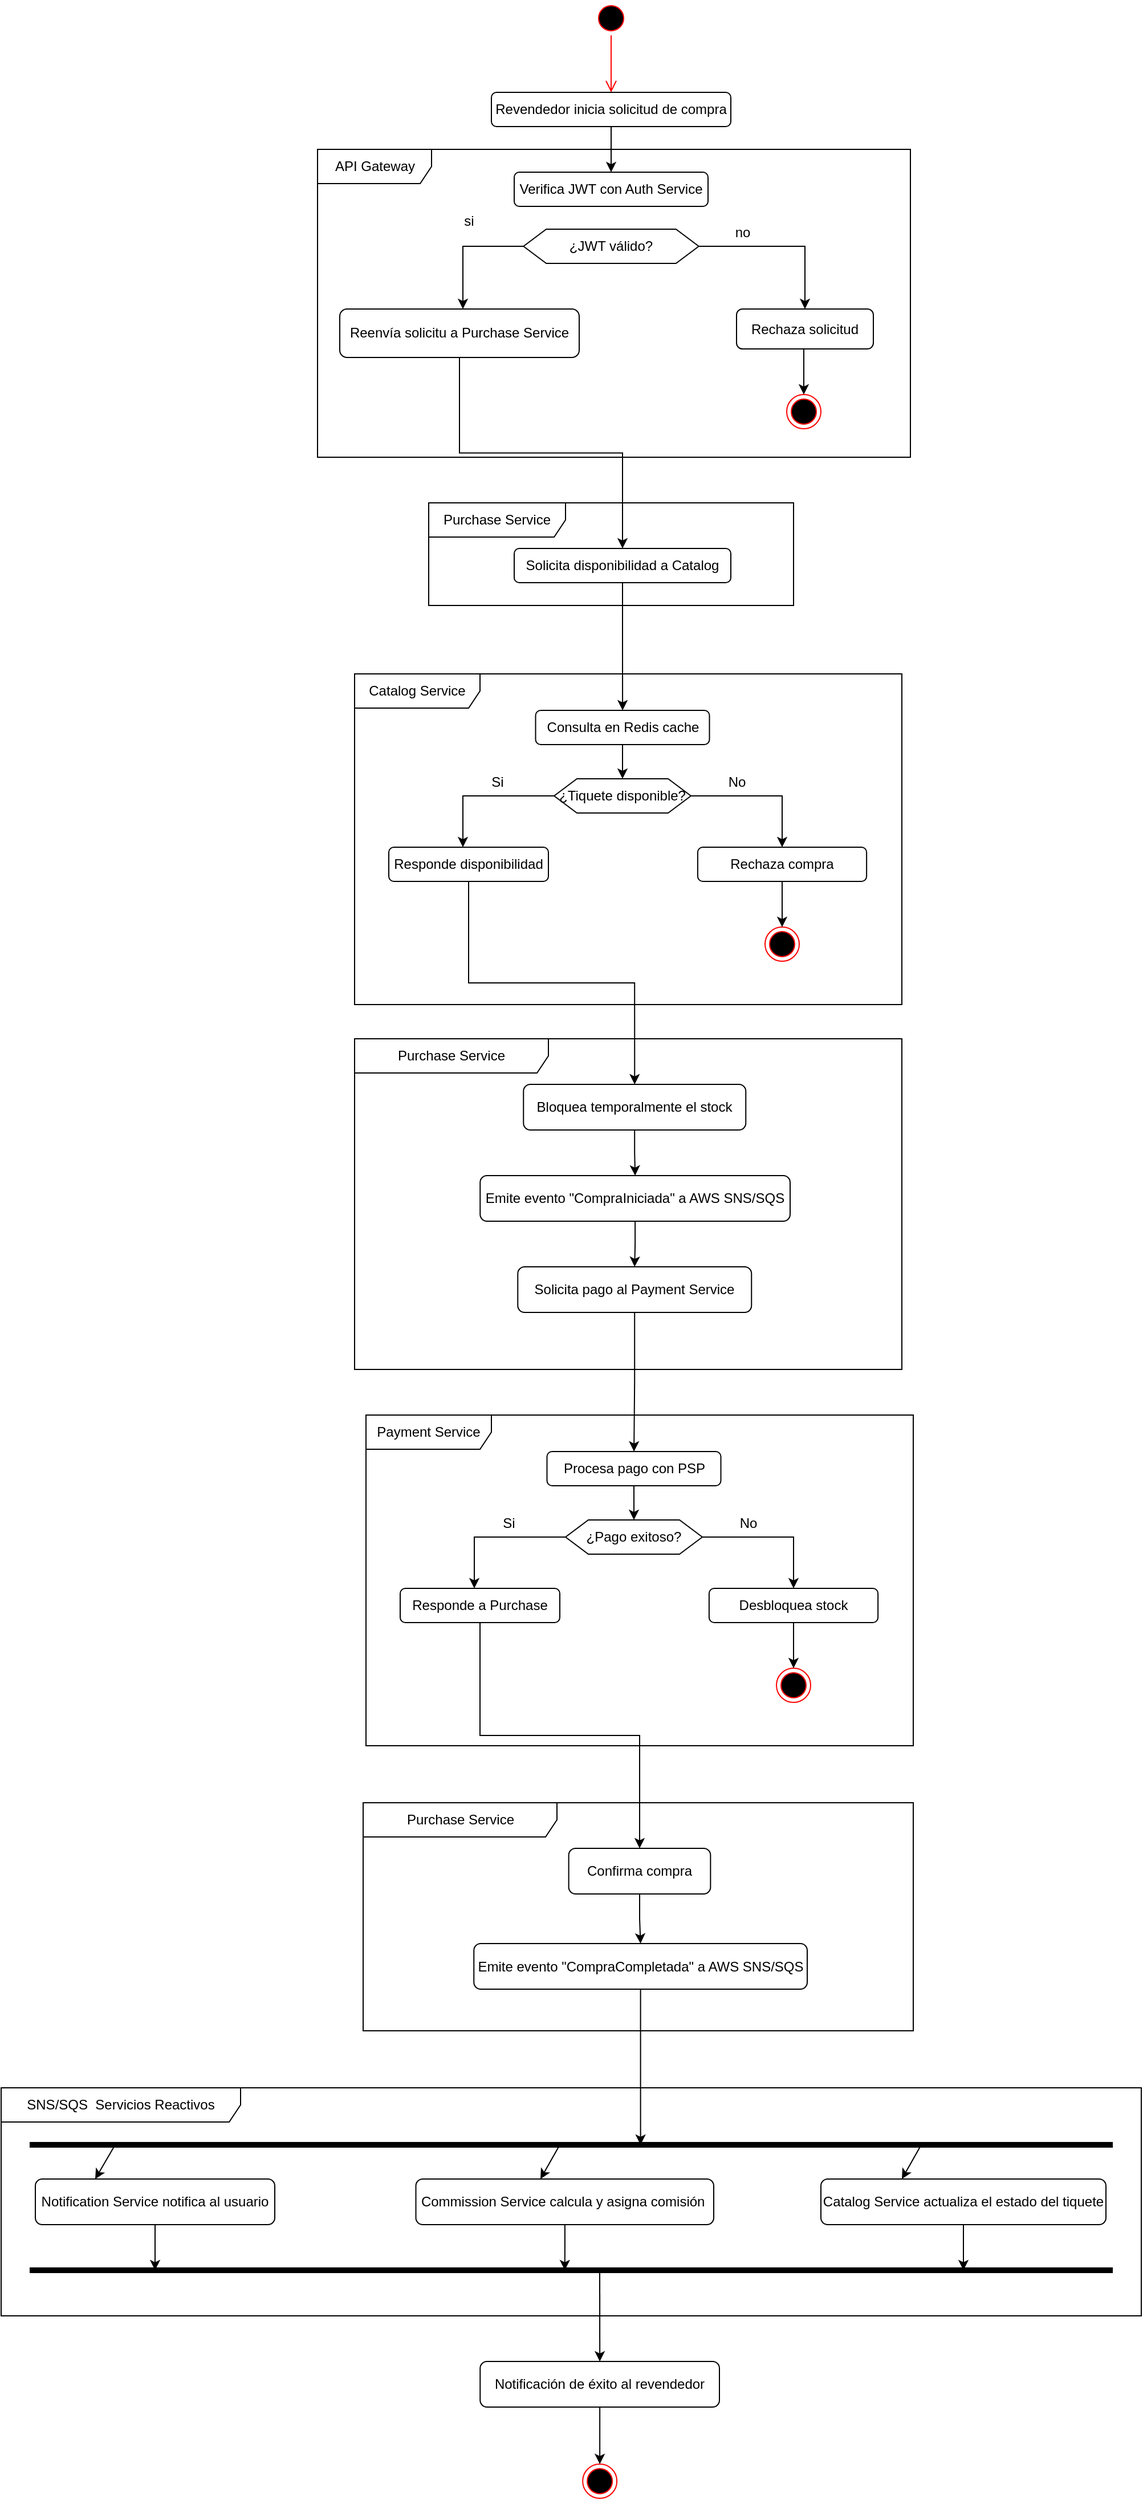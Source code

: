 <mxfile version="27.0.6">
  <diagram name="Página-1" id="Kp0aNfJd4wAw7293PqE-">
    <mxGraphModel dx="1925" dy="644" grid="1" gridSize="10" guides="1" tooltips="1" connect="1" arrows="1" fold="1" page="1" pageScale="1" pageWidth="827" pageHeight="1169" math="0" shadow="0">
      <root>
        <mxCell id="0" />
        <mxCell id="1" parent="0" />
        <mxCell id="RBG55LGAEwvpJu7ITOGa-1" value="API Gateway" style="shape=umlFrame;whiteSpace=wrap;html=1;pointerEvents=0;width=100;height=30;" parent="1" vertex="1">
          <mxGeometry x="47.5" y="140" width="520" height="270" as="geometry" />
        </mxCell>
        <mxCell id="RBG55LGAEwvpJu7ITOGa-2" value="" style="ellipse;html=1;shape=startState;fillColor=#000000;strokeColor=#ff0000;" parent="1" vertex="1">
          <mxGeometry x="290" y="10" width="30" height="30" as="geometry" />
        </mxCell>
        <mxCell id="RBG55LGAEwvpJu7ITOGa-3" value="" style="edgeStyle=orthogonalEdgeStyle;html=1;verticalAlign=bottom;endArrow=open;endSize=8;strokeColor=#ff0000;rounded=0;" parent="1" source="RBG55LGAEwvpJu7ITOGa-2" edge="1">
          <mxGeometry relative="1" as="geometry">
            <mxPoint x="305" y="90" as="targetPoint" />
          </mxGeometry>
        </mxCell>
        <mxCell id="RBG55LGAEwvpJu7ITOGa-5" style="edgeStyle=orthogonalEdgeStyle;rounded=0;orthogonalLoop=1;jettySize=auto;html=1;exitX=0.5;exitY=1;exitDx=0;exitDy=0;" parent="1" source="RBG55LGAEwvpJu7ITOGa-4" edge="1">
          <mxGeometry relative="1" as="geometry">
            <mxPoint x="305" y="160" as="targetPoint" />
          </mxGeometry>
        </mxCell>
        <mxCell id="RBG55LGAEwvpJu7ITOGa-4" value="Revendedor inicia solicitud de compra" style="rounded=1;whiteSpace=wrap;html=1;" parent="1" vertex="1">
          <mxGeometry x="200" y="90" width="210" height="30" as="geometry" />
        </mxCell>
        <mxCell id="RBG55LGAEwvpJu7ITOGa-6" value="Verifica JWT con Auth Service" style="rounded=1;whiteSpace=wrap;html=1;" parent="1" vertex="1">
          <mxGeometry x="220" y="160" width="170" height="30" as="geometry" />
        </mxCell>
        <mxCell id="RBG55LGAEwvpJu7ITOGa-13" value="Purchase Service" style="shape=umlFrame;whiteSpace=wrap;html=1;pointerEvents=0;width=120;height=30;" parent="1" vertex="1">
          <mxGeometry x="145" y="450" width="320" height="90" as="geometry" />
        </mxCell>
        <mxCell id="igf7tKfwfQtUwG6J0Bws-12" value="" style="edgeStyle=orthogonalEdgeStyle;rounded=0;orthogonalLoop=1;jettySize=auto;html=1;" edge="1" parent="1" source="RBG55LGAEwvpJu7ITOGa-27" target="RBG55LGAEwvpJu7ITOGa-43">
          <mxGeometry relative="1" as="geometry" />
        </mxCell>
        <mxCell id="RBG55LGAEwvpJu7ITOGa-27" value="Solicita disponibilidad a Catalog" style="rounded=1;whiteSpace=wrap;html=1;" parent="1" vertex="1">
          <mxGeometry x="220" y="490" width="190" height="30" as="geometry" />
        </mxCell>
        <mxCell id="RBG55LGAEwvpJu7ITOGa-42" value="Catalog Service" style="shape=umlFrame;whiteSpace=wrap;html=1;pointerEvents=0;width=110;height=30;" parent="1" vertex="1">
          <mxGeometry x="80" y="600" width="480" height="290" as="geometry" />
        </mxCell>
        <mxCell id="RBG55LGAEwvpJu7ITOGa-43" value="Consulta en Redis cache" style="rounded=1;whiteSpace=wrap;html=1;" parent="1" vertex="1">
          <mxGeometry x="238.75" y="632" width="152.5" height="30" as="geometry" />
        </mxCell>
        <mxCell id="RBG55LGAEwvpJu7ITOGa-44" value="¿Tiquete disponible?" style="shape=hexagon;perimeter=hexagonPerimeter2;whiteSpace=wrap;html=1;fixedSize=1;" parent="1" vertex="1">
          <mxGeometry x="255" y="692" width="120" height="30" as="geometry" />
        </mxCell>
        <mxCell id="RBG55LGAEwvpJu7ITOGa-45" value="Rechaza compra" style="rounded=1;whiteSpace=wrap;html=1;" parent="1" vertex="1">
          <mxGeometry x="380.94" y="752" width="148.13" height="30" as="geometry" />
        </mxCell>
        <mxCell id="igf7tKfwfQtUwG6J0Bws-19" style="edgeStyle=orthogonalEdgeStyle;rounded=0;orthogonalLoop=1;jettySize=auto;html=1;entryX=0.5;entryY=0;entryDx=0;entryDy=0;" edge="1" parent="1" source="RBG55LGAEwvpJu7ITOGa-47" target="igf7tKfwfQtUwG6J0Bws-16">
          <mxGeometry relative="1" as="geometry" />
        </mxCell>
        <mxCell id="RBG55LGAEwvpJu7ITOGa-47" value="Responde disponibilidad" style="rounded=1;whiteSpace=wrap;html=1;" parent="1" vertex="1">
          <mxGeometry x="110" y="752" width="140" height="30" as="geometry" />
        </mxCell>
        <mxCell id="RBG55LGAEwvpJu7ITOGa-51" value="" style="endArrow=classic;html=1;rounded=0;exitX=0.5;exitY=1;exitDx=0;exitDy=0;entryX=0.5;entryY=0;entryDx=0;entryDy=0;" parent="1" source="RBG55LGAEwvpJu7ITOGa-43" target="RBG55LGAEwvpJu7ITOGa-44" edge="1">
          <mxGeometry width="50" height="50" relative="1" as="geometry">
            <mxPoint x="75" y="862" as="sourcePoint" />
            <mxPoint x="125" y="812" as="targetPoint" />
          </mxGeometry>
        </mxCell>
        <mxCell id="RBG55LGAEwvpJu7ITOGa-52" value="" style="endArrow=classic;html=1;rounded=0;exitX=1;exitY=0.5;exitDx=0;exitDy=0;" parent="1" source="RBG55LGAEwvpJu7ITOGa-44" edge="1">
          <mxGeometry width="50" height="50" relative="1" as="geometry">
            <mxPoint x="425" y="722" as="sourcePoint" />
            <mxPoint x="455" y="752" as="targetPoint" />
            <Array as="points">
              <mxPoint x="455" y="707" />
            </Array>
          </mxGeometry>
        </mxCell>
        <mxCell id="RBG55LGAEwvpJu7ITOGa-53" value="No" style="text;html=1;align=center;verticalAlign=middle;resizable=0;points=[];autosize=1;strokeColor=none;fillColor=none;" parent="1" vertex="1">
          <mxGeometry x="395" y="680" width="40" height="30" as="geometry" />
        </mxCell>
        <mxCell id="RBG55LGAEwvpJu7ITOGa-54" value="" style="endArrow=classic;html=1;rounded=0;exitX=0;exitY=0.5;exitDx=0;exitDy=0;" parent="1" source="RBG55LGAEwvpJu7ITOGa-44" edge="1">
          <mxGeometry width="50" height="50" relative="1" as="geometry">
            <mxPoint x="145" y="752" as="sourcePoint" />
            <mxPoint x="175" y="752" as="targetPoint" />
            <Array as="points">
              <mxPoint x="175" y="707" />
            </Array>
          </mxGeometry>
        </mxCell>
        <mxCell id="RBG55LGAEwvpJu7ITOGa-55" value="Si" style="text;html=1;align=center;verticalAlign=middle;resizable=0;points=[];autosize=1;strokeColor=none;fillColor=none;" parent="1" vertex="1">
          <mxGeometry x="190" y="680" width="30" height="30" as="geometry" />
        </mxCell>
        <mxCell id="RBG55LGAEwvpJu7ITOGa-62" value="" style="ellipse;html=1;shape=endState;fillColor=#000000;strokeColor=#ff0000;" parent="1" vertex="1">
          <mxGeometry x="280.07" y="2170" width="30" height="30" as="geometry" />
        </mxCell>
        <mxCell id="igf7tKfwfQtUwG6J0Bws-3" value="" style="edgeStyle=orthogonalEdgeStyle;rounded=0;orthogonalLoop=1;jettySize=auto;html=1;" edge="1" parent="1" source="igf7tKfwfQtUwG6J0Bws-1" target="igf7tKfwfQtUwG6J0Bws-2">
          <mxGeometry relative="1" as="geometry" />
        </mxCell>
        <mxCell id="igf7tKfwfQtUwG6J0Bws-5" value="" style="edgeStyle=orthogonalEdgeStyle;rounded=0;orthogonalLoop=1;jettySize=auto;html=1;exitX=0;exitY=0.5;exitDx=0;exitDy=0;" edge="1" parent="1" source="igf7tKfwfQtUwG6J0Bws-1" target="igf7tKfwfQtUwG6J0Bws-4">
          <mxGeometry relative="1" as="geometry">
            <Array as="points">
              <mxPoint x="175" y="225" />
            </Array>
          </mxGeometry>
        </mxCell>
        <mxCell id="igf7tKfwfQtUwG6J0Bws-1" value="¿JWT válido?" style="shape=hexagon;perimeter=hexagonPerimeter2;whiteSpace=wrap;html=1;fixedSize=1;" vertex="1" parent="1">
          <mxGeometry x="228.13" y="210" width="153.75" height="30" as="geometry" />
        </mxCell>
        <mxCell id="igf7tKfwfQtUwG6J0Bws-2" value="Rechaza solicitud" style="rounded=1;whiteSpace=wrap;html=1;" vertex="1" parent="1">
          <mxGeometry x="415" y="280" width="120" height="35" as="geometry" />
        </mxCell>
        <mxCell id="igf7tKfwfQtUwG6J0Bws-11" style="edgeStyle=orthogonalEdgeStyle;rounded=0;orthogonalLoop=1;jettySize=auto;html=1;exitX=0.5;exitY=1;exitDx=0;exitDy=0;entryX=0.5;entryY=0;entryDx=0;entryDy=0;" edge="1" parent="1" source="igf7tKfwfQtUwG6J0Bws-4" target="RBG55LGAEwvpJu7ITOGa-27">
          <mxGeometry relative="1" as="geometry" />
        </mxCell>
        <mxCell id="igf7tKfwfQtUwG6J0Bws-4" value="Reenvía solicitu a Purchase Service" style="rounded=1;whiteSpace=wrap;html=1;" vertex="1" parent="1">
          <mxGeometry x="66.99" y="280" width="210.01" height="42.5" as="geometry" />
        </mxCell>
        <mxCell id="igf7tKfwfQtUwG6J0Bws-7" value="si" style="text;html=1;align=center;verticalAlign=middle;resizable=0;points=[];autosize=1;strokeColor=none;fillColor=none;" vertex="1" parent="1">
          <mxGeometry x="165" y="188" width="30" height="30" as="geometry" />
        </mxCell>
        <mxCell id="igf7tKfwfQtUwG6J0Bws-8" value="no" style="text;html=1;align=center;verticalAlign=middle;resizable=0;points=[];autosize=1;strokeColor=none;fillColor=none;" vertex="1" parent="1">
          <mxGeometry x="400" y="198" width="40" height="30" as="geometry" />
        </mxCell>
        <mxCell id="igf7tKfwfQtUwG6J0Bws-9" value="" style="ellipse;html=1;shape=endState;fillColor=#000000;strokeColor=#ff0000;" vertex="1" parent="1">
          <mxGeometry x="459" y="355" width="30" height="30" as="geometry" />
        </mxCell>
        <mxCell id="igf7tKfwfQtUwG6J0Bws-10" value="" style="endArrow=classic;html=1;rounded=0;exitX=0.5;exitY=1;exitDx=0;exitDy=0;entryX=0.5;entryY=0;entryDx=0;entryDy=0;" edge="1" parent="1" target="igf7tKfwfQtUwG6J0Bws-9">
          <mxGeometry width="50" height="50" relative="1" as="geometry">
            <mxPoint x="474" y="315" as="sourcePoint" />
            <mxPoint x="285" y="335" as="targetPoint" />
          </mxGeometry>
        </mxCell>
        <mxCell id="igf7tKfwfQtUwG6J0Bws-13" value="" style="ellipse;html=1;shape=endState;fillColor=#000000;strokeColor=#ff0000;" vertex="1" parent="1">
          <mxGeometry x="440" y="822" width="30" height="30" as="geometry" />
        </mxCell>
        <mxCell id="igf7tKfwfQtUwG6J0Bws-14" value="" style="endArrow=classic;html=1;rounded=0;exitX=0.5;exitY=1;exitDx=0;exitDy=0;entryX=0.5;entryY=0;entryDx=0;entryDy=0;" edge="1" parent="1" target="igf7tKfwfQtUwG6J0Bws-13">
          <mxGeometry width="50" height="50" relative="1" as="geometry">
            <mxPoint x="455" y="782" as="sourcePoint" />
            <mxPoint x="266" y="802" as="targetPoint" />
          </mxGeometry>
        </mxCell>
        <mxCell id="igf7tKfwfQtUwG6J0Bws-15" value="Purchase Service" style="shape=umlFrame;whiteSpace=wrap;html=1;pointerEvents=0;width=170;height=30;" vertex="1" parent="1">
          <mxGeometry x="80" y="920" width="480" height="290" as="geometry" />
        </mxCell>
        <mxCell id="igf7tKfwfQtUwG6J0Bws-20" style="edgeStyle=orthogonalEdgeStyle;rounded=0;orthogonalLoop=1;jettySize=auto;html=1;entryX=0.5;entryY=0;entryDx=0;entryDy=0;" edge="1" parent="1" source="igf7tKfwfQtUwG6J0Bws-16" target="igf7tKfwfQtUwG6J0Bws-17">
          <mxGeometry relative="1" as="geometry" />
        </mxCell>
        <mxCell id="igf7tKfwfQtUwG6J0Bws-16" value="Bloquea temporalmente el stock" style="rounded=1;whiteSpace=wrap;html=1;" vertex="1" parent="1">
          <mxGeometry x="228.13" y="960" width="195" height="40" as="geometry" />
        </mxCell>
        <mxCell id="igf7tKfwfQtUwG6J0Bws-21" value="" style="edgeStyle=orthogonalEdgeStyle;rounded=0;orthogonalLoop=1;jettySize=auto;html=1;" edge="1" parent="1" source="igf7tKfwfQtUwG6J0Bws-17" target="igf7tKfwfQtUwG6J0Bws-18">
          <mxGeometry relative="1" as="geometry" />
        </mxCell>
        <mxCell id="igf7tKfwfQtUwG6J0Bws-17" value="Emite evento &quot;CompraIniciada&quot; a AWS SNS/SQS" style="rounded=1;whiteSpace=wrap;html=1;" vertex="1" parent="1">
          <mxGeometry x="190.13" y="1040" width="271.87" height="40" as="geometry" />
        </mxCell>
        <mxCell id="igf7tKfwfQtUwG6J0Bws-34" style="edgeStyle=orthogonalEdgeStyle;rounded=0;orthogonalLoop=1;jettySize=auto;html=1;" edge="1" parent="1" source="igf7tKfwfQtUwG6J0Bws-18" target="igf7tKfwfQtUwG6J0Bws-23">
          <mxGeometry relative="1" as="geometry" />
        </mxCell>
        <mxCell id="igf7tKfwfQtUwG6J0Bws-18" value="Solicita pago al Payment Service" style="rounded=1;whiteSpace=wrap;html=1;" vertex="1" parent="1">
          <mxGeometry x="223.13" y="1120" width="205" height="40" as="geometry" />
        </mxCell>
        <mxCell id="igf7tKfwfQtUwG6J0Bws-22" value="Payment Service" style="shape=umlFrame;whiteSpace=wrap;html=1;pointerEvents=0;width=110;height=30;" vertex="1" parent="1">
          <mxGeometry x="90" y="1250" width="480" height="290" as="geometry" />
        </mxCell>
        <mxCell id="igf7tKfwfQtUwG6J0Bws-23" value="Procesa pago con PSP" style="rounded=1;whiteSpace=wrap;html=1;" vertex="1" parent="1">
          <mxGeometry x="248.75" y="1282" width="152.5" height="30" as="geometry" />
        </mxCell>
        <mxCell id="igf7tKfwfQtUwG6J0Bws-24" value="¿Pago exitoso?" style="shape=hexagon;perimeter=hexagonPerimeter2;whiteSpace=wrap;html=1;fixedSize=1;" vertex="1" parent="1">
          <mxGeometry x="265" y="1342" width="120" height="30" as="geometry" />
        </mxCell>
        <mxCell id="igf7tKfwfQtUwG6J0Bws-25" value="Desbloquea stock" style="rounded=1;whiteSpace=wrap;html=1;" vertex="1" parent="1">
          <mxGeometry x="390.94" y="1402" width="148.13" height="30" as="geometry" />
        </mxCell>
        <mxCell id="igf7tKfwfQtUwG6J0Bws-41" style="edgeStyle=orthogonalEdgeStyle;rounded=0;orthogonalLoop=1;jettySize=auto;html=1;entryX=0.5;entryY=0;entryDx=0;entryDy=0;exitX=0.5;exitY=1;exitDx=0;exitDy=0;" edge="1" parent="1" source="igf7tKfwfQtUwG6J0Bws-26" target="igf7tKfwfQtUwG6J0Bws-37">
          <mxGeometry relative="1" as="geometry" />
        </mxCell>
        <mxCell id="igf7tKfwfQtUwG6J0Bws-26" value="Responde a Purchase" style="rounded=1;whiteSpace=wrap;html=1;" vertex="1" parent="1">
          <mxGeometry x="120" y="1402" width="140" height="30" as="geometry" />
        </mxCell>
        <mxCell id="igf7tKfwfQtUwG6J0Bws-27" value="" style="endArrow=classic;html=1;rounded=0;exitX=0.5;exitY=1;exitDx=0;exitDy=0;entryX=0.5;entryY=0;entryDx=0;entryDy=0;" edge="1" parent="1" source="igf7tKfwfQtUwG6J0Bws-23" target="igf7tKfwfQtUwG6J0Bws-24">
          <mxGeometry width="50" height="50" relative="1" as="geometry">
            <mxPoint x="85" y="1512" as="sourcePoint" />
            <mxPoint x="135" y="1462" as="targetPoint" />
          </mxGeometry>
        </mxCell>
        <mxCell id="igf7tKfwfQtUwG6J0Bws-28" value="" style="endArrow=classic;html=1;rounded=0;exitX=1;exitY=0.5;exitDx=0;exitDy=0;" edge="1" parent="1" source="igf7tKfwfQtUwG6J0Bws-24">
          <mxGeometry width="50" height="50" relative="1" as="geometry">
            <mxPoint x="435" y="1372" as="sourcePoint" />
            <mxPoint x="465" y="1402" as="targetPoint" />
            <Array as="points">
              <mxPoint x="465" y="1357" />
            </Array>
          </mxGeometry>
        </mxCell>
        <mxCell id="igf7tKfwfQtUwG6J0Bws-29" value="No" style="text;html=1;align=center;verticalAlign=middle;resizable=0;points=[];autosize=1;strokeColor=none;fillColor=none;" vertex="1" parent="1">
          <mxGeometry x="405" y="1330" width="40" height="30" as="geometry" />
        </mxCell>
        <mxCell id="igf7tKfwfQtUwG6J0Bws-30" value="" style="endArrow=classic;html=1;rounded=0;exitX=0;exitY=0.5;exitDx=0;exitDy=0;" edge="1" parent="1" source="igf7tKfwfQtUwG6J0Bws-24">
          <mxGeometry width="50" height="50" relative="1" as="geometry">
            <mxPoint x="155" y="1402" as="sourcePoint" />
            <mxPoint x="185" y="1402" as="targetPoint" />
            <Array as="points">
              <mxPoint x="185" y="1357" />
            </Array>
          </mxGeometry>
        </mxCell>
        <mxCell id="igf7tKfwfQtUwG6J0Bws-31" value="Si" style="text;html=1;align=center;verticalAlign=middle;resizable=0;points=[];autosize=1;strokeColor=none;fillColor=none;" vertex="1" parent="1">
          <mxGeometry x="200" y="1330" width="30" height="30" as="geometry" />
        </mxCell>
        <mxCell id="igf7tKfwfQtUwG6J0Bws-32" value="" style="ellipse;html=1;shape=endState;fillColor=#000000;strokeColor=#ff0000;" vertex="1" parent="1">
          <mxGeometry x="450" y="1472" width="30" height="30" as="geometry" />
        </mxCell>
        <mxCell id="igf7tKfwfQtUwG6J0Bws-33" value="" style="endArrow=classic;html=1;rounded=0;exitX=0.5;exitY=1;exitDx=0;exitDy=0;entryX=0.5;entryY=0;entryDx=0;entryDy=0;" edge="1" parent="1" target="igf7tKfwfQtUwG6J0Bws-32">
          <mxGeometry width="50" height="50" relative="1" as="geometry">
            <mxPoint x="465" y="1432" as="sourcePoint" />
            <mxPoint x="276" y="1452" as="targetPoint" />
          </mxGeometry>
        </mxCell>
        <mxCell id="igf7tKfwfQtUwG6J0Bws-35" value="Purchase Service" style="shape=umlFrame;whiteSpace=wrap;html=1;pointerEvents=0;width=170;height=30;" vertex="1" parent="1">
          <mxGeometry x="87.5" y="1590" width="482.5" height="200" as="geometry" />
        </mxCell>
        <mxCell id="igf7tKfwfQtUwG6J0Bws-42" style="edgeStyle=orthogonalEdgeStyle;rounded=0;orthogonalLoop=1;jettySize=auto;html=1;entryX=0.5;entryY=0;entryDx=0;entryDy=0;" edge="1" parent="1" source="igf7tKfwfQtUwG6J0Bws-37" target="igf7tKfwfQtUwG6J0Bws-39">
          <mxGeometry relative="1" as="geometry" />
        </mxCell>
        <mxCell id="igf7tKfwfQtUwG6J0Bws-37" value="Confirma compra" style="rounded=1;whiteSpace=wrap;html=1;" vertex="1" parent="1">
          <mxGeometry x="267.81" y="1630" width="124.37" height="40" as="geometry" />
        </mxCell>
        <mxCell id="igf7tKfwfQtUwG6J0Bws-52" style="edgeStyle=orthogonalEdgeStyle;rounded=0;orthogonalLoop=1;jettySize=auto;html=1;" edge="1" parent="1" source="igf7tKfwfQtUwG6J0Bws-39">
          <mxGeometry relative="1" as="geometry">
            <mxPoint x="330.815" y="1890" as="targetPoint" />
          </mxGeometry>
        </mxCell>
        <mxCell id="igf7tKfwfQtUwG6J0Bws-39" value="Emite evento &quot;CompraCompletada&quot; a AWS SNS/SQS" style="rounded=1;whiteSpace=wrap;html=1;" vertex="1" parent="1">
          <mxGeometry x="184.63" y="1713.5" width="292.37" height="40" as="geometry" />
        </mxCell>
        <mxCell id="igf7tKfwfQtUwG6J0Bws-43" value="SNS/SQS&amp;nbsp; Servicios Reactivos" style="shape=umlFrame;whiteSpace=wrap;html=1;pointerEvents=0;width=210;height=30;" vertex="1" parent="1">
          <mxGeometry x="-230" y="1840" width="1000" height="200" as="geometry" />
        </mxCell>
        <mxCell id="igf7tKfwfQtUwG6J0Bws-56" style="edgeStyle=orthogonalEdgeStyle;rounded=0;orthogonalLoop=1;jettySize=auto;html=1;" edge="1" parent="1" source="igf7tKfwfQtUwG6J0Bws-45">
          <mxGeometry relative="1" as="geometry">
            <mxPoint x="-95" y="2000" as="targetPoint" />
          </mxGeometry>
        </mxCell>
        <mxCell id="igf7tKfwfQtUwG6J0Bws-45" value="Notification Service notifica al usuario" style="rounded=1;whiteSpace=wrap;html=1;" vertex="1" parent="1">
          <mxGeometry x="-200" y="1920" width="210" height="40" as="geometry" />
        </mxCell>
        <mxCell id="igf7tKfwfQtUwG6J0Bws-48" value="" style="endArrow=none;html=1;rounded=0;strokeWidth=5;" edge="1" parent="1">
          <mxGeometry relative="1" as="geometry">
            <mxPoint x="-205" y="1890" as="sourcePoint" />
            <mxPoint x="745" y="1890" as="targetPoint" />
          </mxGeometry>
        </mxCell>
        <mxCell id="igf7tKfwfQtUwG6J0Bws-49" value="" style="endArrow=none;html=1;rounded=0;strokeWidth=5;" edge="1" parent="1">
          <mxGeometry relative="1" as="geometry">
            <mxPoint x="-205" y="2000" as="sourcePoint" />
            <mxPoint x="745" y="2000" as="targetPoint" />
          </mxGeometry>
        </mxCell>
        <mxCell id="igf7tKfwfQtUwG6J0Bws-57" style="edgeStyle=orthogonalEdgeStyle;rounded=0;orthogonalLoop=1;jettySize=auto;html=1;" edge="1" parent="1" source="igf7tKfwfQtUwG6J0Bws-50">
          <mxGeometry relative="1" as="geometry">
            <mxPoint x="264.375" y="2000" as="targetPoint" />
          </mxGeometry>
        </mxCell>
        <mxCell id="igf7tKfwfQtUwG6J0Bws-50" value="Commission Service calcula y asigna comisión&amp;nbsp;" style="rounded=1;whiteSpace=wrap;html=1;" vertex="1" parent="1">
          <mxGeometry x="133.75" y="1920" width="261.25" height="40" as="geometry" />
        </mxCell>
        <mxCell id="igf7tKfwfQtUwG6J0Bws-58" style="edgeStyle=orthogonalEdgeStyle;rounded=0;orthogonalLoop=1;jettySize=auto;html=1;" edge="1" parent="1" source="igf7tKfwfQtUwG6J0Bws-51">
          <mxGeometry relative="1" as="geometry">
            <mxPoint x="614" y="2000" as="targetPoint" />
          </mxGeometry>
        </mxCell>
        <mxCell id="igf7tKfwfQtUwG6J0Bws-51" value="Catalog Service actualiza el estado del tiquete" style="rounded=1;whiteSpace=wrap;html=1;" vertex="1" parent="1">
          <mxGeometry x="489" y="1920" width="250" height="40" as="geometry" />
        </mxCell>
        <mxCell id="igf7tKfwfQtUwG6J0Bws-53" value="" style="endArrow=classic;html=1;rounded=0;entryX=0.25;entryY=0;entryDx=0;entryDy=0;" edge="1" parent="1" target="igf7tKfwfQtUwG6J0Bws-45">
          <mxGeometry width="50" height="50" relative="1" as="geometry">
            <mxPoint x="-130" y="1890" as="sourcePoint" />
            <mxPoint x="-90" y="1710" as="targetPoint" />
          </mxGeometry>
        </mxCell>
        <mxCell id="igf7tKfwfQtUwG6J0Bws-54" value="" style="endArrow=classic;html=1;rounded=0;entryX=0.25;entryY=0;entryDx=0;entryDy=0;" edge="1" parent="1">
          <mxGeometry width="50" height="50" relative="1" as="geometry">
            <mxPoint x="260" y="1890" as="sourcePoint" />
            <mxPoint x="243" y="1920" as="targetPoint" />
          </mxGeometry>
        </mxCell>
        <mxCell id="igf7tKfwfQtUwG6J0Bws-55" value="" style="endArrow=classic;html=1;rounded=0;entryX=0.25;entryY=0;entryDx=0;entryDy=0;" edge="1" parent="1">
          <mxGeometry width="50" height="50" relative="1" as="geometry">
            <mxPoint x="577" y="1890" as="sourcePoint" />
            <mxPoint x="560" y="1920" as="targetPoint" />
          </mxGeometry>
        </mxCell>
        <mxCell id="igf7tKfwfQtUwG6J0Bws-59" value="Notificación de éxito al revendedor" style="rounded=1;whiteSpace=wrap;html=1;" vertex="1" parent="1">
          <mxGeometry x="190.13" y="2080" width="209.87" height="40" as="geometry" />
        </mxCell>
        <mxCell id="igf7tKfwfQtUwG6J0Bws-60" value="" style="endArrow=classic;html=1;rounded=0;entryX=0.5;entryY=0;entryDx=0;entryDy=0;" edge="1" parent="1" target="igf7tKfwfQtUwG6J0Bws-59">
          <mxGeometry width="50" height="50" relative="1" as="geometry">
            <mxPoint x="295" y="2000" as="sourcePoint" />
            <mxPoint x="80" y="2170" as="targetPoint" />
          </mxGeometry>
        </mxCell>
        <mxCell id="igf7tKfwfQtUwG6J0Bws-61" value="" style="endArrow=classic;html=1;rounded=0;exitX=0.5;exitY=1;exitDx=0;exitDy=0;entryX=0.5;entryY=0;entryDx=0;entryDy=0;" edge="1" parent="1" source="igf7tKfwfQtUwG6J0Bws-59" target="RBG55LGAEwvpJu7ITOGa-62">
          <mxGeometry width="50" height="50" relative="1" as="geometry">
            <mxPoint x="440" y="2170" as="sourcePoint" />
            <mxPoint x="490" y="2120" as="targetPoint" />
          </mxGeometry>
        </mxCell>
      </root>
    </mxGraphModel>
  </diagram>
</mxfile>
